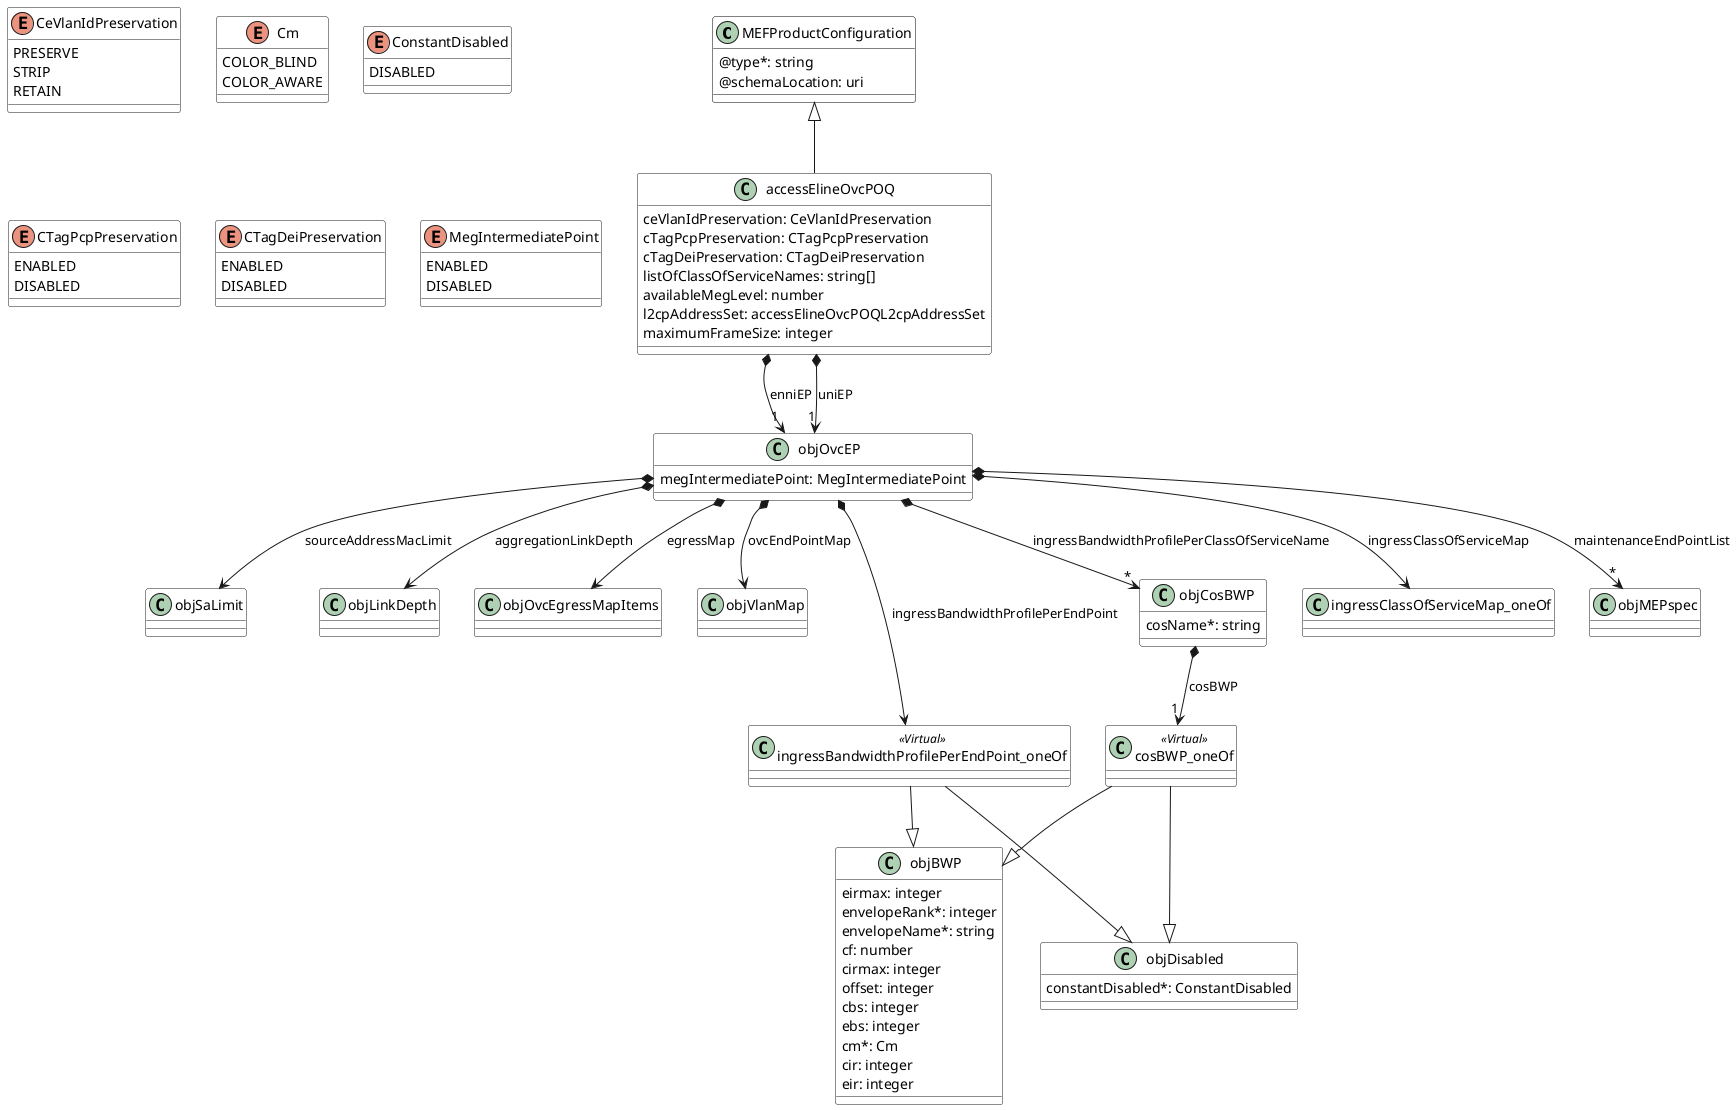 @startuml

skinparam {
    ClassBackgroundColor White
    ClassBorderColor<<API>> Black
}

hide  <<API>> stereotype

class MEFProductConfiguration<<API>> {

    @type*: string 
    @schemaLocation: uri 
}

class accessElineOvcPOQ {

    ceVlanIdPreservation: CeVlanIdPreservation 
    cTagPcpPreservation: CTagPcpPreservation 
    cTagDeiPreservation: CTagDeiPreservation 
    listOfClassOfServiceNames: string[] 
    availableMegLevel: number 
    l2cpAddressSet: accessElineOvcPOQL2cpAddressSet 
    maximumFrameSize: integer 
}
MEFProductConfiguration <|-- accessElineOvcPOQ
accessElineOvcPOQ *-->"1" objOvcEP : enniEP
accessElineOvcPOQ *-->"1" objOvcEP : uniEP

class objOvcEP {

    megIntermediatePoint: MegIntermediatePoint 
}

objOvcEP *--> objSaLimit : sourceAddressMacLimit
objOvcEP *--> objLinkDepth : aggregationLinkDepth
objOvcEP *--> objOvcEgressMapItems : egressMap
objOvcEP *--> objVlanMap : ovcEndPointMap
objOvcEP *--> ingressBandwidthProfilePerEndPoint_oneOf : ingressBandwidthProfilePerEndPoint
objOvcEP *-->"*" objCosBWP : ingressBandwidthProfilePerClassOfServiceName
objOvcEP *--> ingressClassOfServiceMap_oneOf : ingressClassOfServiceMap
objOvcEP *-->"*" objMEPspec : maintenanceEndPointList

class ingressBandwidthProfilePerEndPoint_oneOf <<Virtual>> { }
ingressBandwidthProfilePerEndPoint_oneOf --|> objBWP 
ingressBandwidthProfilePerEndPoint_oneOf --|> objDisabled

class objCosBWP {

    cosName*: string 
}

objCosBWP *-->"1" cosBWP_oneOf : cosBWP

class cosBWP_oneOf <<Virtual>> { }
cosBWP_oneOf --|> objBWP 
cosBWP_oneOf --|> objDisabled

class objBWP {

    eirmax: integer 
    envelopeRank*: integer 
    envelopeName*: string 
    cf: number 
    cirmax: integer 
    offset: integer 
    cbs: integer 
    ebs: integer 
    cm*: Cm 
    cir: integer 
    eir: integer 
}

class objDisabled {

    constantDisabled*: ConstantDisabled 
}

enum CeVlanIdPreservation {

    PRESERVE
    STRIP
    RETAIN
}

enum Cm {

    COLOR_BLIND
    COLOR_AWARE
}

enum ConstantDisabled {

    DISABLED
}

enum CTagPcpPreservation {

    ENABLED
    DISABLED
}
enum CTagDeiPreservation {

    ENABLED
    DISABLED
}

enum MegIntermediatePoint {

    ENABLED
    DISABLED
}

@enduml